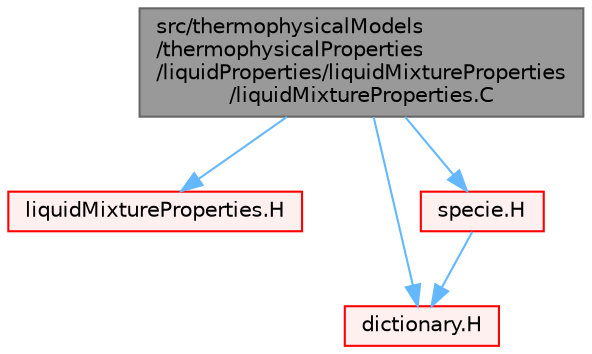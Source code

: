 digraph "src/thermophysicalModels/thermophysicalProperties/liquidProperties/liquidMixtureProperties/liquidMixtureProperties.C"
{
 // LATEX_PDF_SIZE
  bgcolor="transparent";
  edge [fontname=Helvetica,fontsize=10,labelfontname=Helvetica,labelfontsize=10];
  node [fontname=Helvetica,fontsize=10,shape=box,height=0.2,width=0.4];
  Node1 [id="Node000001",label="src/thermophysicalModels\l/thermophysicalProperties\l/liquidProperties/liquidMixtureProperties\l/liquidMixtureProperties.C",height=0.2,width=0.4,color="gray40", fillcolor="grey60", style="filled", fontcolor="black",tooltip=" "];
  Node1 -> Node2 [id="edge1_Node000001_Node000002",color="steelblue1",style="solid",tooltip=" "];
  Node2 [id="Node000002",label="liquidMixtureProperties.H",height=0.2,width=0.4,color="red", fillcolor="#FFF0F0", style="filled",URL="$liquidMixtureProperties_8H.html",tooltip=" "];
  Node1 -> Node5 [id="edge2_Node000001_Node000005",color="steelblue1",style="solid",tooltip=" "];
  Node5 [id="Node000005",label="dictionary.H",height=0.2,width=0.4,color="red", fillcolor="#FFF0F0", style="filled",URL="$dictionary_8H.html",tooltip=" "];
  Node1 -> Node185 [id="edge3_Node000001_Node000185",color="steelblue1",style="solid",tooltip=" "];
  Node185 [id="Node000185",label="specie.H",height=0.2,width=0.4,color="red", fillcolor="#FFF0F0", style="filled",URL="$specie_8H.html",tooltip=" "];
  Node185 -> Node5 [id="edge4_Node000185_Node000005",color="steelblue1",style="solid",tooltip=" "];
}
